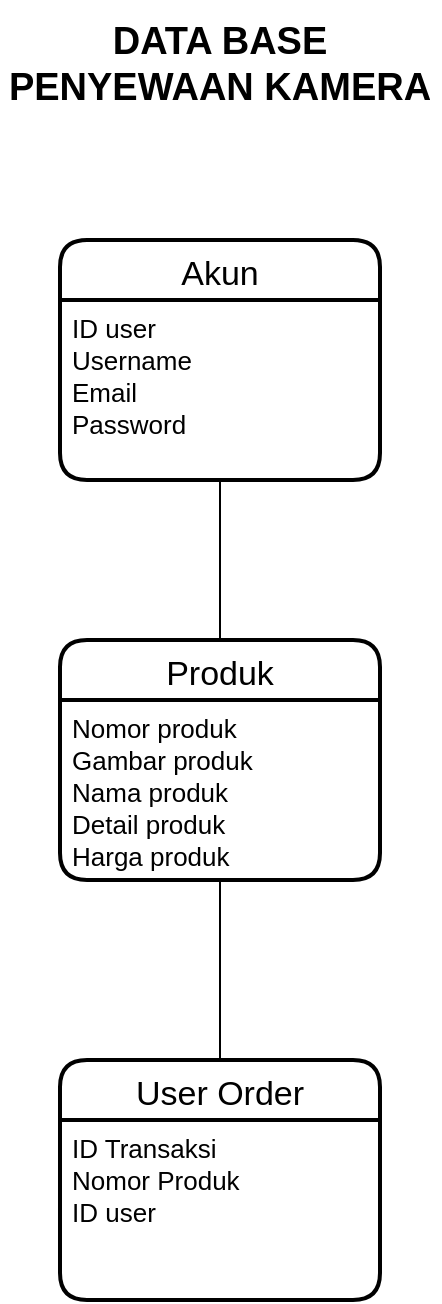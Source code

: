 <mxfile version="14.6.1" type="device"><diagram id="KNWDRQFGISq8Olv0Ug4z" name="Page-1"><mxGraphModel dx="1221" dy="645" grid="1" gridSize="10" guides="1" tooltips="1" connect="1" arrows="1" fold="1" page="1" pageScale="1" pageWidth="827" pageHeight="1169" math="0" shadow="0"><root><mxCell id="0"/><mxCell id="1" parent="0"/><mxCell id="fk2kszn7CvWZzZncYShv-3" value="DATA BASE&#10;PENYEWAAN KAMERA" style="text;strokeColor=none;fillColor=none;spacingLeft=4;spacingRight=4;overflow=hidden;rotatable=0;points=[[0,0.5],[1,0.5]];portConstraint=eastwest;fontSize=19;align=center;fontStyle=1;verticalAlign=middle;" vertex="1" parent="1"><mxGeometry x="290" y="30" width="220" height="60" as="geometry"/></mxCell><mxCell id="fk2kszn7CvWZzZncYShv-4" value="Akun" style="swimlane;childLayout=stackLayout;horizontal=1;startSize=30;horizontalStack=0;rounded=1;fontSize=17;fontStyle=0;strokeWidth=2;resizeParent=0;resizeLast=1;shadow=0;dashed=0;align=center;" vertex="1" parent="1"><mxGeometry x="320" y="150" width="160" height="120" as="geometry"/></mxCell><mxCell id="fk2kszn7CvWZzZncYShv-5" value="ID user&#10;Username&#10;Email&#10;Password" style="align=left;strokeColor=none;fillColor=none;spacingLeft=4;fontSize=13;verticalAlign=top;resizable=0;rotatable=0;part=1;fontStyle=0" vertex="1" parent="fk2kszn7CvWZzZncYShv-4"><mxGeometry y="30" width="160" height="90" as="geometry"/></mxCell><mxCell id="fk2kszn7CvWZzZncYShv-6" value="" style="endArrow=none;html=1;rounded=0;fontSize=13;exitX=0.5;exitY=0;exitDx=0;exitDy=0;entryX=0.5;entryY=1;entryDx=0;entryDy=0;" edge="1" parent="1" source="fk2kszn7CvWZzZncYShv-7" target="fk2kszn7CvWZzZncYShv-5"><mxGeometry relative="1" as="geometry"><mxPoint x="330" y="280" as="sourcePoint"/><mxPoint x="490" y="280" as="targetPoint"/><Array as="points"><mxPoint x="400" y="290"/></Array></mxGeometry></mxCell><mxCell id="fk2kszn7CvWZzZncYShv-7" value="Produk" style="swimlane;childLayout=stackLayout;horizontal=1;startSize=30;horizontalStack=0;rounded=1;fontSize=17;fontStyle=0;strokeWidth=2;resizeParent=0;resizeLast=1;shadow=0;dashed=0;align=center;" vertex="1" parent="1"><mxGeometry x="320" y="350" width="160" height="120" as="geometry"/></mxCell><mxCell id="fk2kszn7CvWZzZncYShv-8" value="Nomor produk&#10;Gambar produk&#10;Nama produk&#10;Detail produk&#10;Harga produk&#10;&#10;&#10;" style="align=left;strokeColor=none;fillColor=none;spacingLeft=4;fontSize=13;verticalAlign=top;resizable=0;rotatable=0;part=1;" vertex="1" parent="fk2kszn7CvWZzZncYShv-7"><mxGeometry y="30" width="160" height="90" as="geometry"/></mxCell><mxCell id="fk2kszn7CvWZzZncYShv-14" value="User Order" style="swimlane;childLayout=stackLayout;horizontal=1;startSize=30;horizontalStack=0;rounded=1;fontSize=17;fontStyle=0;strokeWidth=2;resizeParent=0;resizeLast=1;shadow=0;dashed=0;align=center;" vertex="1" parent="1"><mxGeometry x="320" y="560" width="160" height="120" as="geometry"/></mxCell><mxCell id="fk2kszn7CvWZzZncYShv-15" value="ID Transaksi&#10;Nomor Produk&#10;ID user" style="align=left;strokeColor=none;fillColor=none;spacingLeft=4;fontSize=13;verticalAlign=top;resizable=0;rotatable=0;part=1;" vertex="1" parent="fk2kszn7CvWZzZncYShv-14"><mxGeometry y="30" width="160" height="90" as="geometry"/></mxCell><mxCell id="fk2kszn7CvWZzZncYShv-18" value="" style="endArrow=none;html=1;rounded=0;fontSize=13;exitX=0.5;exitY=1;exitDx=0;exitDy=0;entryX=0.5;entryY=0;entryDx=0;entryDy=0;" edge="1" parent="1" source="fk2kszn7CvWZzZncYShv-8" target="fk2kszn7CvWZzZncYShv-14"><mxGeometry relative="1" as="geometry"><mxPoint x="318.08" y="661.36" as="sourcePoint"/><mxPoint x="540" y="770" as="targetPoint"/><Array as="points"/></mxGeometry></mxCell></root></mxGraphModel></diagram></mxfile>